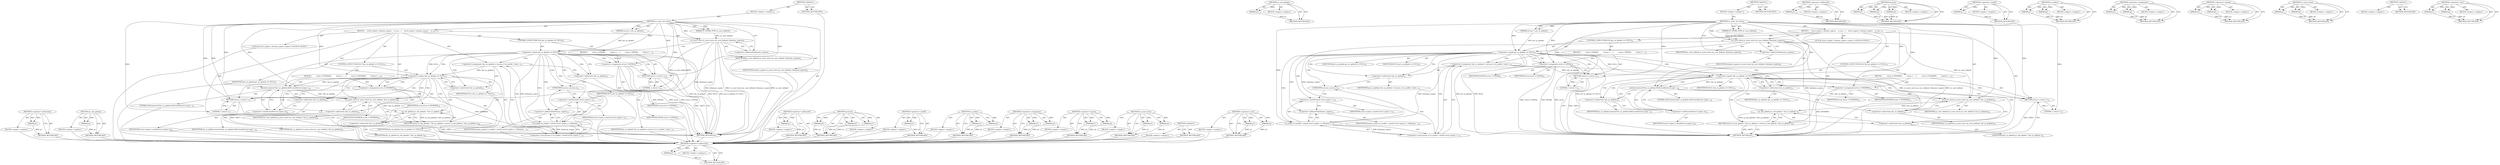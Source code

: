 digraph "&lt;operator&gt;.cast" {
vulnerable_104 [label=<(METHOD,&lt;operator&gt;.indirection)>];
vulnerable_105 [label=<(PARAM,p1)>];
vulnerable_106 [label=<(BLOCK,&lt;empty&gt;,&lt;empty&gt;)>];
vulnerable_107 [label=<(METHOD_RETURN,ANY)>];
vulnerable_128 [label=<(METHOD,yy_init_globals)>];
vulnerable_129 [label=<(PARAM,p1)>];
vulnerable_130 [label=<(BLOCK,&lt;empty&gt;,&lt;empty&gt;)>];
vulnerable_131 [label=<(METHOD_RETURN,ANY)>];
vulnerable_6 [label=<(METHOD,&lt;global&gt;)<SUB>1</SUB>>];
vulnerable_7 [label=<(BLOCK,&lt;empty&gt;,&lt;empty&gt;)<SUB>1</SUB>>];
vulnerable_8 [label=<(METHOD,re_yylex_init_extra)<SUB>1</SUB>>];
vulnerable_9 [label=<(PARAM,YY_EXTRA_TYPE yy_user_defined)<SUB>1</SUB>>];
vulnerable_10 [label=<(PARAM,yyscan_t* ptr_yy_globals)<SUB>1</SUB>>];
vulnerable_11 [label=<(BLOCK,{
    struct yyguts_t dummy_yyguts;

    re_yys...,{
    struct yyguts_t dummy_yyguts;

    re_yys...)<SUB>3</SUB>>];
vulnerable_12 [label="<(LOCAL,struct yyguts_t dummy_yyguts: yyguts_t)<SUB>4</SUB>>"];
vulnerable_13 [label=<(re_yyset_extra,re_yyset_extra (yy_user_defined, &amp;dummy_yyguts))<SUB>6</SUB>>];
vulnerable_14 [label=<(IDENTIFIER,yy_user_defined,re_yyset_extra (yy_user_defined, &amp;dummy_yyguts))<SUB>6</SUB>>];
vulnerable_15 [label=<(&lt;operator&gt;.addressOf,&amp;dummy_yyguts)<SUB>6</SUB>>];
vulnerable_16 [label=<(IDENTIFIER,dummy_yyguts,re_yyset_extra (yy_user_defined, &amp;dummy_yyguts))<SUB>6</SUB>>];
vulnerable_17 [label=<(CONTROL_STRUCTURE,IF,if (ptr_yy_globals == NULL))<SUB>8</SUB>>];
vulnerable_18 [label=<(&lt;operator&gt;.equals,ptr_yy_globals == NULL)<SUB>8</SUB>>];
vulnerable_19 [label=<(IDENTIFIER,ptr_yy_globals,ptr_yy_globals == NULL)<SUB>8</SUB>>];
vulnerable_20 [label=<(IDENTIFIER,NULL,ptr_yy_globals == NULL)<SUB>8</SUB>>];
vulnerable_21 [label=<(BLOCK,{
         errno = EINVAL;
         return 1;
 ...,{
         errno = EINVAL;
         return 1;
 ...)<SUB>8</SUB>>];
vulnerable_22 [label=<(&lt;operator&gt;.assignment,errno = EINVAL)<SUB>9</SUB>>];
vulnerable_23 [label=<(IDENTIFIER,errno,errno = EINVAL)<SUB>9</SUB>>];
vulnerable_24 [label=<(IDENTIFIER,EINVAL,errno = EINVAL)<SUB>9</SUB>>];
vulnerable_25 [label=<(RETURN,return 1;,return 1;)<SUB>10</SUB>>];
vulnerable_26 [label=<(LITERAL,1,return 1;)<SUB>10</SUB>>];
vulnerable_27 [label=<(&lt;operator&gt;.assignment,*ptr_yy_globals = (yyscan_t) re_yyalloc ( sizeo...)<SUB>12</SUB>>];
vulnerable_28 [label=<(&lt;operator&gt;.indirection,*ptr_yy_globals)<SUB>12</SUB>>];
vulnerable_29 [label=<(IDENTIFIER,ptr_yy_globals,*ptr_yy_globals = (yyscan_t) re_yyalloc ( sizeo...)<SUB>12</SUB>>];
vulnerable_30 [label=<(&lt;operator&gt;.cast,(yyscan_t) re_yyalloc ( sizeof( struct yyguts_t...)<SUB>12</SUB>>];
vulnerable_31 [label=<(UNKNOWN,yyscan_t,yyscan_t)<SUB>12</SUB>>];
vulnerable_32 [label=<(re_yyalloc,re_yyalloc ( sizeof( struct yyguts_t ), &amp;dummy_...)<SUB>12</SUB>>];
vulnerable_33 [label=<(&lt;operator&gt;.sizeOf,sizeof( struct yyguts_t ))<SUB>12</SUB>>];
vulnerable_34 [label=<(IDENTIFIER,struct yyguts_t,sizeof( struct yyguts_t ))<SUB>12</SUB>>];
vulnerable_35 [label=<(&lt;operator&gt;.addressOf,&amp;dummy_yyguts)<SUB>12</SUB>>];
vulnerable_36 [label=<(IDENTIFIER,dummy_yyguts,re_yyalloc ( sizeof( struct yyguts_t ), &amp;dummy_...)<SUB>12</SUB>>];
vulnerable_37 [label=<(CONTROL_STRUCTURE,IF,if (*ptr_yy_globals == NULL))<SUB>13</SUB>>];
vulnerable_38 [label=<(&lt;operator&gt;.equals,*ptr_yy_globals == NULL)<SUB>13</SUB>>];
vulnerable_39 [label=<(&lt;operator&gt;.indirection,*ptr_yy_globals)<SUB>13</SUB>>];
vulnerable_40 [label=<(IDENTIFIER,ptr_yy_globals,*ptr_yy_globals == NULL)<SUB>13</SUB>>];
vulnerable_41 [label=<(IDENTIFIER,NULL,*ptr_yy_globals == NULL)<SUB>13</SUB>>];
vulnerable_42 [label=<(BLOCK,{
         errno = ENOMEM;
         return 1;
 ...,{
         errno = ENOMEM;
         return 1;
 ...)<SUB>13</SUB>>];
vulnerable_43 [label=<(&lt;operator&gt;.assignment,errno = ENOMEM)<SUB>14</SUB>>];
vulnerable_44 [label=<(IDENTIFIER,errno,errno = ENOMEM)<SUB>14</SUB>>];
vulnerable_45 [label=<(IDENTIFIER,ENOMEM,errno = ENOMEM)<SUB>14</SUB>>];
vulnerable_46 [label=<(RETURN,return 1;,return 1;)<SUB>15</SUB>>];
vulnerable_47 [label=<(LITERAL,1,return 1;)<SUB>15</SUB>>];
vulnerable_48 [label=<(memset,memset(*ptr_yy_globals,0x00,sizeof(struct yygut...)<SUB>19</SUB>>];
vulnerable_49 [label=<(&lt;operator&gt;.indirection,*ptr_yy_globals)<SUB>19</SUB>>];
vulnerable_50 [label=<(IDENTIFIER,ptr_yy_globals,memset(*ptr_yy_globals,0x00,sizeof(struct yygut...)<SUB>19</SUB>>];
vulnerable_51 [label=<(LITERAL,0x00,memset(*ptr_yy_globals,0x00,sizeof(struct yygut...)<SUB>19</SUB>>];
vulnerable_52 [label=<(&lt;operator&gt;.sizeOf,sizeof(struct yyguts_t))<SUB>19</SUB>>];
vulnerable_53 [label=<(IDENTIFIER,struct yyguts_t,sizeof(struct yyguts_t))<SUB>19</SUB>>];
vulnerable_54 [label=<(re_yyset_extra,re_yyset_extra (yy_user_defined, *ptr_yy_globals))<SUB>20</SUB>>];
vulnerable_55 [label=<(IDENTIFIER,yy_user_defined,re_yyset_extra (yy_user_defined, *ptr_yy_globals))<SUB>20</SUB>>];
vulnerable_56 [label=<(&lt;operator&gt;.indirection,*ptr_yy_globals)<SUB>20</SUB>>];
vulnerable_57 [label=<(IDENTIFIER,ptr_yy_globals,re_yyset_extra (yy_user_defined, *ptr_yy_globals))<SUB>20</SUB>>];
vulnerable_58 [label=<(RETURN,return yy_init_globals ( *ptr_yy_globals );,return yy_init_globals ( *ptr_yy_globals );)<SUB>21</SUB>>];
vulnerable_59 [label=<(yy_init_globals,yy_init_globals ( *ptr_yy_globals ))<SUB>21</SUB>>];
vulnerable_60 [label=<(&lt;operator&gt;.indirection,*ptr_yy_globals)<SUB>21</SUB>>];
vulnerable_61 [label=<(IDENTIFIER,ptr_yy_globals,yy_init_globals ( *ptr_yy_globals ))<SUB>21</SUB>>];
vulnerable_62 [label=<(METHOD_RETURN,int)<SUB>1</SUB>>];
vulnerable_64 [label=<(METHOD_RETURN,ANY)<SUB>1</SUB>>];
vulnerable_90 [label=<(METHOD,&lt;operator&gt;.addressOf)>];
vulnerable_91 [label=<(PARAM,p1)>];
vulnerable_92 [label=<(BLOCK,&lt;empty&gt;,&lt;empty&gt;)>];
vulnerable_93 [label=<(METHOD_RETURN,ANY)>];
vulnerable_122 [label=<(METHOD,memset)>];
vulnerable_123 [label=<(PARAM,p1)>];
vulnerable_124 [label=<(PARAM,p2)>];
vulnerable_125 [label=<(PARAM,p3)>];
vulnerable_126 [label=<(BLOCK,&lt;empty&gt;,&lt;empty&gt;)>];
vulnerable_127 [label=<(METHOD_RETURN,ANY)>];
vulnerable_118 [label=<(METHOD,&lt;operator&gt;.sizeOf)>];
vulnerable_119 [label=<(PARAM,p1)>];
vulnerable_120 [label=<(BLOCK,&lt;empty&gt;,&lt;empty&gt;)>];
vulnerable_121 [label=<(METHOD_RETURN,ANY)>];
vulnerable_113 [label=<(METHOD,re_yyalloc)>];
vulnerable_114 [label=<(PARAM,p1)>];
vulnerable_115 [label=<(PARAM,p2)>];
vulnerable_116 [label=<(BLOCK,&lt;empty&gt;,&lt;empty&gt;)>];
vulnerable_117 [label=<(METHOD_RETURN,ANY)>];
vulnerable_99 [label=<(METHOD,&lt;operator&gt;.assignment)>];
vulnerable_100 [label=<(PARAM,p1)>];
vulnerable_101 [label=<(PARAM,p2)>];
vulnerable_102 [label=<(BLOCK,&lt;empty&gt;,&lt;empty&gt;)>];
vulnerable_103 [label=<(METHOD_RETURN,ANY)>];
vulnerable_94 [label=<(METHOD,&lt;operator&gt;.equals)>];
vulnerable_95 [label=<(PARAM,p1)>];
vulnerable_96 [label=<(PARAM,p2)>];
vulnerable_97 [label=<(BLOCK,&lt;empty&gt;,&lt;empty&gt;)>];
vulnerable_98 [label=<(METHOD_RETURN,ANY)>];
vulnerable_85 [label=<(METHOD,re_yyset_extra)>];
vulnerable_86 [label=<(PARAM,p1)>];
vulnerable_87 [label=<(PARAM,p2)>];
vulnerable_88 [label=<(BLOCK,&lt;empty&gt;,&lt;empty&gt;)>];
vulnerable_89 [label=<(METHOD_RETURN,ANY)>];
vulnerable_79 [label=<(METHOD,&lt;global&gt;)<SUB>1</SUB>>];
vulnerable_80 [label=<(BLOCK,&lt;empty&gt;,&lt;empty&gt;)>];
vulnerable_81 [label=<(METHOD_RETURN,ANY)>];
vulnerable_108 [label=<(METHOD,&lt;operator&gt;.cast)>];
vulnerable_109 [label=<(PARAM,p1)>];
vulnerable_110 [label=<(PARAM,p2)>];
vulnerable_111 [label=<(BLOCK,&lt;empty&gt;,&lt;empty&gt;)>];
vulnerable_112 [label=<(METHOD_RETURN,ANY)>];
fixed_104 [label=<(METHOD,&lt;operator&gt;.indirection)>];
fixed_105 [label=<(PARAM,p1)>];
fixed_106 [label=<(BLOCK,&lt;empty&gt;,&lt;empty&gt;)>];
fixed_107 [label=<(METHOD_RETURN,ANY)>];
fixed_128 [label=<(METHOD,yy_init_globals)>];
fixed_129 [label=<(PARAM,p1)>];
fixed_130 [label=<(BLOCK,&lt;empty&gt;,&lt;empty&gt;)>];
fixed_131 [label=<(METHOD_RETURN,ANY)>];
fixed_6 [label=<(METHOD,&lt;global&gt;)<SUB>1</SUB>>];
fixed_7 [label=<(BLOCK,&lt;empty&gt;,&lt;empty&gt;)<SUB>1</SUB>>];
fixed_8 [label=<(METHOD,re_yylex_init_extra)<SUB>1</SUB>>];
fixed_9 [label=<(PARAM,YY_EXTRA_TYPE yy_user_defined)<SUB>1</SUB>>];
fixed_10 [label=<(PARAM,yyscan_t* ptr_yy_globals)<SUB>1</SUB>>];
fixed_11 [label=<(BLOCK,{
    struct yyguts_t dummy_yyguts;

    re_yys...,{
    struct yyguts_t dummy_yyguts;

    re_yys...)<SUB>3</SUB>>];
fixed_12 [label="<(LOCAL,struct yyguts_t dummy_yyguts: yyguts_t)<SUB>4</SUB>>"];
fixed_13 [label=<(re_yyset_extra,re_yyset_extra (yy_user_defined, &amp;dummy_yyguts))<SUB>6</SUB>>];
fixed_14 [label=<(IDENTIFIER,yy_user_defined,re_yyset_extra (yy_user_defined, &amp;dummy_yyguts))<SUB>6</SUB>>];
fixed_15 [label=<(&lt;operator&gt;.addressOf,&amp;dummy_yyguts)<SUB>6</SUB>>];
fixed_16 [label=<(IDENTIFIER,dummy_yyguts,re_yyset_extra (yy_user_defined, &amp;dummy_yyguts))<SUB>6</SUB>>];
fixed_17 [label=<(CONTROL_STRUCTURE,IF,if (ptr_yy_globals == NULL))<SUB>8</SUB>>];
fixed_18 [label=<(&lt;operator&gt;.equals,ptr_yy_globals == NULL)<SUB>8</SUB>>];
fixed_19 [label=<(IDENTIFIER,ptr_yy_globals,ptr_yy_globals == NULL)<SUB>8</SUB>>];
fixed_20 [label=<(IDENTIFIER,NULL,ptr_yy_globals == NULL)<SUB>8</SUB>>];
fixed_21 [label=<(BLOCK,{
         errno = EINVAL;
         return 1;
 ...,{
         errno = EINVAL;
         return 1;
 ...)<SUB>8</SUB>>];
fixed_22 [label=<(&lt;operator&gt;.assignment,errno = EINVAL)<SUB>9</SUB>>];
fixed_23 [label=<(IDENTIFIER,errno,errno = EINVAL)<SUB>9</SUB>>];
fixed_24 [label=<(IDENTIFIER,EINVAL,errno = EINVAL)<SUB>9</SUB>>];
fixed_25 [label=<(RETURN,return 1;,return 1;)<SUB>10</SUB>>];
fixed_26 [label=<(LITERAL,1,return 1;)<SUB>10</SUB>>];
fixed_27 [label=<(&lt;operator&gt;.assignment,*ptr_yy_globals = (yyscan_t) re_yyalloc ( sizeo...)<SUB>13</SUB>>];
fixed_28 [label=<(&lt;operator&gt;.indirection,*ptr_yy_globals)<SUB>13</SUB>>];
fixed_29 [label=<(IDENTIFIER,ptr_yy_globals,*ptr_yy_globals = (yyscan_t) re_yyalloc ( sizeo...)<SUB>13</SUB>>];
fixed_30 [label=<(&lt;operator&gt;.cast,(yyscan_t) re_yyalloc ( sizeof( struct yyguts_t...)<SUB>13</SUB>>];
fixed_31 [label=<(UNKNOWN,yyscan_t,yyscan_t)<SUB>13</SUB>>];
fixed_32 [label=<(re_yyalloc,re_yyalloc ( sizeof( struct yyguts_t ), &amp;dummy_...)<SUB>13</SUB>>];
fixed_33 [label=<(&lt;operator&gt;.sizeOf,sizeof( struct yyguts_t ))<SUB>13</SUB>>];
fixed_34 [label=<(IDENTIFIER,struct yyguts_t,sizeof( struct yyguts_t ))<SUB>13</SUB>>];
fixed_35 [label=<(&lt;operator&gt;.addressOf,&amp;dummy_yyguts)<SUB>13</SUB>>];
fixed_36 [label=<(IDENTIFIER,dummy_yyguts,re_yyalloc ( sizeof( struct yyguts_t ), &amp;dummy_...)<SUB>13</SUB>>];
fixed_37 [label=<(CONTROL_STRUCTURE,IF,if (*ptr_yy_globals == NULL))<SUB>15</SUB>>];
fixed_38 [label=<(&lt;operator&gt;.equals,*ptr_yy_globals == NULL)<SUB>15</SUB>>];
fixed_39 [label=<(&lt;operator&gt;.indirection,*ptr_yy_globals)<SUB>15</SUB>>];
fixed_40 [label=<(IDENTIFIER,ptr_yy_globals,*ptr_yy_globals == NULL)<SUB>15</SUB>>];
fixed_41 [label=<(IDENTIFIER,NULL,*ptr_yy_globals == NULL)<SUB>15</SUB>>];
fixed_42 [label=<(BLOCK,{
         errno = ENOMEM;
         return 1;
 ...,{
         errno = ENOMEM;
         return 1;
 ...)<SUB>15</SUB>>];
fixed_43 [label=<(&lt;operator&gt;.assignment,errno = ENOMEM)<SUB>16</SUB>>];
fixed_44 [label=<(IDENTIFIER,errno,errno = ENOMEM)<SUB>16</SUB>>];
fixed_45 [label=<(IDENTIFIER,ENOMEM,errno = ENOMEM)<SUB>16</SUB>>];
fixed_46 [label=<(RETURN,return 1;,return 1;)<SUB>17</SUB>>];
fixed_47 [label=<(LITERAL,1,return 1;)<SUB>17</SUB>>];
fixed_48 [label=<(memset,memset(*ptr_yy_globals,0x00,sizeof(struct yygut...)<SUB>22</SUB>>];
fixed_49 [label=<(&lt;operator&gt;.indirection,*ptr_yy_globals)<SUB>22</SUB>>];
fixed_50 [label=<(IDENTIFIER,ptr_yy_globals,memset(*ptr_yy_globals,0x00,sizeof(struct yygut...)<SUB>22</SUB>>];
fixed_51 [label=<(LITERAL,0x00,memset(*ptr_yy_globals,0x00,sizeof(struct yygut...)<SUB>22</SUB>>];
fixed_52 [label=<(&lt;operator&gt;.sizeOf,sizeof(struct yyguts_t))<SUB>22</SUB>>];
fixed_53 [label=<(IDENTIFIER,struct yyguts_t,sizeof(struct yyguts_t))<SUB>22</SUB>>];
fixed_54 [label=<(re_yyset_extra,re_yyset_extra (yy_user_defined, *ptr_yy_globals))<SUB>24</SUB>>];
fixed_55 [label=<(IDENTIFIER,yy_user_defined,re_yyset_extra (yy_user_defined, *ptr_yy_globals))<SUB>24</SUB>>];
fixed_56 [label=<(&lt;operator&gt;.indirection,*ptr_yy_globals)<SUB>24</SUB>>];
fixed_57 [label=<(IDENTIFIER,ptr_yy_globals,re_yyset_extra (yy_user_defined, *ptr_yy_globals))<SUB>24</SUB>>];
fixed_58 [label=<(RETURN,return yy_init_globals ( *ptr_yy_globals );,return yy_init_globals ( *ptr_yy_globals );)<SUB>26</SUB>>];
fixed_59 [label=<(yy_init_globals,yy_init_globals ( *ptr_yy_globals ))<SUB>26</SUB>>];
fixed_60 [label=<(&lt;operator&gt;.indirection,*ptr_yy_globals)<SUB>26</SUB>>];
fixed_61 [label=<(IDENTIFIER,ptr_yy_globals,yy_init_globals ( *ptr_yy_globals ))<SUB>26</SUB>>];
fixed_62 [label=<(METHOD_RETURN,int)<SUB>1</SUB>>];
fixed_64 [label=<(METHOD_RETURN,ANY)<SUB>1</SUB>>];
fixed_90 [label=<(METHOD,&lt;operator&gt;.addressOf)>];
fixed_91 [label=<(PARAM,p1)>];
fixed_92 [label=<(BLOCK,&lt;empty&gt;,&lt;empty&gt;)>];
fixed_93 [label=<(METHOD_RETURN,ANY)>];
fixed_122 [label=<(METHOD,memset)>];
fixed_123 [label=<(PARAM,p1)>];
fixed_124 [label=<(PARAM,p2)>];
fixed_125 [label=<(PARAM,p3)>];
fixed_126 [label=<(BLOCK,&lt;empty&gt;,&lt;empty&gt;)>];
fixed_127 [label=<(METHOD_RETURN,ANY)>];
fixed_118 [label=<(METHOD,&lt;operator&gt;.sizeOf)>];
fixed_119 [label=<(PARAM,p1)>];
fixed_120 [label=<(BLOCK,&lt;empty&gt;,&lt;empty&gt;)>];
fixed_121 [label=<(METHOD_RETURN,ANY)>];
fixed_113 [label=<(METHOD,re_yyalloc)>];
fixed_114 [label=<(PARAM,p1)>];
fixed_115 [label=<(PARAM,p2)>];
fixed_116 [label=<(BLOCK,&lt;empty&gt;,&lt;empty&gt;)>];
fixed_117 [label=<(METHOD_RETURN,ANY)>];
fixed_99 [label=<(METHOD,&lt;operator&gt;.assignment)>];
fixed_100 [label=<(PARAM,p1)>];
fixed_101 [label=<(PARAM,p2)>];
fixed_102 [label=<(BLOCK,&lt;empty&gt;,&lt;empty&gt;)>];
fixed_103 [label=<(METHOD_RETURN,ANY)>];
fixed_94 [label=<(METHOD,&lt;operator&gt;.equals)>];
fixed_95 [label=<(PARAM,p1)>];
fixed_96 [label=<(PARAM,p2)>];
fixed_97 [label=<(BLOCK,&lt;empty&gt;,&lt;empty&gt;)>];
fixed_98 [label=<(METHOD_RETURN,ANY)>];
fixed_85 [label=<(METHOD,re_yyset_extra)>];
fixed_86 [label=<(PARAM,p1)>];
fixed_87 [label=<(PARAM,p2)>];
fixed_88 [label=<(BLOCK,&lt;empty&gt;,&lt;empty&gt;)>];
fixed_89 [label=<(METHOD_RETURN,ANY)>];
fixed_79 [label=<(METHOD,&lt;global&gt;)<SUB>1</SUB>>];
fixed_80 [label=<(BLOCK,&lt;empty&gt;,&lt;empty&gt;)>];
fixed_81 [label=<(METHOD_RETURN,ANY)>];
fixed_108 [label=<(METHOD,&lt;operator&gt;.cast)>];
fixed_109 [label=<(PARAM,p1)>];
fixed_110 [label=<(PARAM,p2)>];
fixed_111 [label=<(BLOCK,&lt;empty&gt;,&lt;empty&gt;)>];
fixed_112 [label=<(METHOD_RETURN,ANY)>];
vulnerable_104 -> vulnerable_105  [key=0, label="AST: "];
vulnerable_104 -> vulnerable_105  [key=1, label="DDG: "];
vulnerable_104 -> vulnerable_106  [key=0, label="AST: "];
vulnerable_104 -> vulnerable_107  [key=0, label="AST: "];
vulnerable_104 -> vulnerable_107  [key=1, label="CFG: "];
vulnerable_105 -> vulnerable_107  [key=0, label="DDG: p1"];
vulnerable_128 -> vulnerable_129  [key=0, label="AST: "];
vulnerable_128 -> vulnerable_129  [key=1, label="DDG: "];
vulnerable_128 -> vulnerable_130  [key=0, label="AST: "];
vulnerable_128 -> vulnerable_131  [key=0, label="AST: "];
vulnerable_128 -> vulnerable_131  [key=1, label="CFG: "];
vulnerable_129 -> vulnerable_131  [key=0, label="DDG: p1"];
vulnerable_6 -> vulnerable_7  [key=0, label="AST: "];
vulnerable_6 -> vulnerable_64  [key=0, label="AST: "];
vulnerable_6 -> vulnerable_64  [key=1, label="CFG: "];
vulnerable_7 -> vulnerable_8  [key=0, label="AST: "];
vulnerable_8 -> vulnerable_9  [key=0, label="AST: "];
vulnerable_8 -> vulnerable_9  [key=1, label="DDG: "];
vulnerable_8 -> vulnerable_10  [key=0, label="AST: "];
vulnerable_8 -> vulnerable_10  [key=1, label="DDG: "];
vulnerable_8 -> vulnerable_11  [key=0, label="AST: "];
vulnerable_8 -> vulnerable_62  [key=0, label="AST: "];
vulnerable_8 -> vulnerable_15  [key=0, label="CFG: "];
vulnerable_8 -> vulnerable_13  [key=0, label="DDG: "];
vulnerable_8 -> vulnerable_48  [key=0, label="DDG: "];
vulnerable_8 -> vulnerable_54  [key=0, label="DDG: "];
vulnerable_8 -> vulnerable_18  [key=0, label="DDG: "];
vulnerable_8 -> vulnerable_22  [key=0, label="DDG: "];
vulnerable_8 -> vulnerable_25  [key=0, label="DDG: "];
vulnerable_8 -> vulnerable_38  [key=0, label="DDG: "];
vulnerable_8 -> vulnerable_43  [key=0, label="DDG: "];
vulnerable_8 -> vulnerable_46  [key=0, label="DDG: "];
vulnerable_8 -> vulnerable_26  [key=0, label="DDG: "];
vulnerable_8 -> vulnerable_32  [key=0, label="DDG: "];
vulnerable_8 -> vulnerable_47  [key=0, label="DDG: "];
vulnerable_9 -> vulnerable_13  [key=0, label="DDG: yy_user_defined"];
vulnerable_10 -> vulnerable_18  [key=0, label="DDG: ptr_yy_globals"];
vulnerable_11 -> vulnerable_12  [key=0, label="AST: "];
vulnerable_11 -> vulnerable_13  [key=0, label="AST: "];
vulnerable_11 -> vulnerable_17  [key=0, label="AST: "];
vulnerable_11 -> vulnerable_27  [key=0, label="AST: "];
vulnerable_11 -> vulnerable_37  [key=0, label="AST: "];
vulnerable_11 -> vulnerable_48  [key=0, label="AST: "];
vulnerable_11 -> vulnerable_54  [key=0, label="AST: "];
vulnerable_11 -> vulnerable_58  [key=0, label="AST: "];
vulnerable_13 -> vulnerable_14  [key=0, label="AST: "];
vulnerable_13 -> vulnerable_15  [key=0, label="AST: "];
vulnerable_13 -> vulnerable_18  [key=0, label="CFG: "];
vulnerable_13 -> vulnerable_62  [key=0, label="DDG: yy_user_defined"];
vulnerable_13 -> vulnerable_62  [key=1, label="DDG: &amp;dummy_yyguts"];
vulnerable_13 -> vulnerable_62  [key=2, label="DDG: re_yyset_extra (yy_user_defined, &amp;dummy_yyguts)"];
vulnerable_13 -> vulnerable_54  [key=0, label="DDG: yy_user_defined"];
vulnerable_13 -> vulnerable_32  [key=0, label="DDG: &amp;dummy_yyguts"];
vulnerable_15 -> vulnerable_16  [key=0, label="AST: "];
vulnerable_15 -> vulnerable_13  [key=0, label="CFG: "];
vulnerable_17 -> vulnerable_18  [key=0, label="AST: "];
vulnerable_17 -> vulnerable_21  [key=0, label="AST: "];
vulnerable_18 -> vulnerable_19  [key=0, label="AST: "];
vulnerable_18 -> vulnerable_20  [key=0, label="AST: "];
vulnerable_18 -> vulnerable_22  [key=0, label="CFG: "];
vulnerable_18 -> vulnerable_22  [key=1, label="CDG: "];
vulnerable_18 -> vulnerable_28  [key=0, label="CFG: "];
vulnerable_18 -> vulnerable_28  [key=1, label="CDG: "];
vulnerable_18 -> vulnerable_62  [key=0, label="DDG: ptr_yy_globals"];
vulnerable_18 -> vulnerable_62  [key=1, label="DDG: NULL"];
vulnerable_18 -> vulnerable_62  [key=2, label="DDG: ptr_yy_globals == NULL"];
vulnerable_18 -> vulnerable_38  [key=0, label="DDG: NULL"];
vulnerable_18 -> vulnerable_38  [key=1, label="CDG: "];
vulnerable_18 -> vulnerable_30  [key=0, label="CDG: "];
vulnerable_18 -> vulnerable_32  [key=0, label="CDG: "];
vulnerable_18 -> vulnerable_33  [key=0, label="CDG: "];
vulnerable_18 -> vulnerable_25  [key=0, label="CDG: "];
vulnerable_18 -> vulnerable_27  [key=0, label="CDG: "];
vulnerable_18 -> vulnerable_35  [key=0, label="CDG: "];
vulnerable_18 -> vulnerable_39  [key=0, label="CDG: "];
vulnerable_18 -> vulnerable_31  [key=0, label="CDG: "];
vulnerable_21 -> vulnerable_22  [key=0, label="AST: "];
vulnerable_21 -> vulnerable_25  [key=0, label="AST: "];
vulnerable_22 -> vulnerable_23  [key=0, label="AST: "];
vulnerable_22 -> vulnerable_24  [key=0, label="AST: "];
vulnerable_22 -> vulnerable_25  [key=0, label="CFG: "];
vulnerable_22 -> vulnerable_62  [key=0, label="DDG: errno"];
vulnerable_22 -> vulnerable_62  [key=1, label="DDG: errno = EINVAL"];
vulnerable_22 -> vulnerable_62  [key=2, label="DDG: EINVAL"];
vulnerable_25 -> vulnerable_26  [key=0, label="AST: "];
vulnerable_25 -> vulnerable_62  [key=0, label="CFG: "];
vulnerable_25 -> vulnerable_62  [key=1, label="DDG: &lt;RET&gt;"];
vulnerable_26 -> vulnerable_25  [key=0, label="DDG: 1"];
vulnerable_27 -> vulnerable_28  [key=0, label="AST: "];
vulnerable_27 -> vulnerable_30  [key=0, label="AST: "];
vulnerable_27 -> vulnerable_39  [key=0, label="CFG: "];
vulnerable_27 -> vulnerable_38  [key=0, label="DDG: *ptr_yy_globals"];
vulnerable_28 -> vulnerable_29  [key=0, label="AST: "];
vulnerable_28 -> vulnerable_31  [key=0, label="CFG: "];
vulnerable_30 -> vulnerable_31  [key=0, label="AST: "];
vulnerable_30 -> vulnerable_32  [key=0, label="AST: "];
vulnerable_30 -> vulnerable_27  [key=0, label="CFG: "];
vulnerable_31 -> vulnerable_33  [key=0, label="CFG: "];
vulnerable_32 -> vulnerable_33  [key=0, label="AST: "];
vulnerable_32 -> vulnerable_35  [key=0, label="AST: "];
vulnerable_32 -> vulnerable_30  [key=0, label="CFG: "];
vulnerable_32 -> vulnerable_30  [key=1, label="DDG: &amp;dummy_yyguts"];
vulnerable_32 -> vulnerable_27  [key=0, label="DDG: &amp;dummy_yyguts"];
vulnerable_33 -> vulnerable_34  [key=0, label="AST: "];
vulnerable_33 -> vulnerable_35  [key=0, label="CFG: "];
vulnerable_35 -> vulnerable_36  [key=0, label="AST: "];
vulnerable_35 -> vulnerable_32  [key=0, label="CFG: "];
vulnerable_37 -> vulnerable_38  [key=0, label="AST: "];
vulnerable_37 -> vulnerable_42  [key=0, label="AST: "];
vulnerable_38 -> vulnerable_39  [key=0, label="AST: "];
vulnerable_38 -> vulnerable_41  [key=0, label="AST: "];
vulnerable_38 -> vulnerable_43  [key=0, label="CFG: "];
vulnerable_38 -> vulnerable_43  [key=1, label="CDG: "];
vulnerable_38 -> vulnerable_49  [key=0, label="CFG: "];
vulnerable_38 -> vulnerable_49  [key=1, label="CDG: "];
vulnerable_38 -> vulnerable_48  [key=0, label="DDG: *ptr_yy_globals"];
vulnerable_38 -> vulnerable_48  [key=1, label="CDG: "];
vulnerable_38 -> vulnerable_58  [key=0, label="CDG: "];
vulnerable_38 -> vulnerable_60  [key=0, label="CDG: "];
vulnerable_38 -> vulnerable_52  [key=0, label="CDG: "];
vulnerable_38 -> vulnerable_46  [key=0, label="CDG: "];
vulnerable_38 -> vulnerable_56  [key=0, label="CDG: "];
vulnerable_38 -> vulnerable_59  [key=0, label="CDG: "];
vulnerable_38 -> vulnerable_54  [key=0, label="CDG: "];
vulnerable_39 -> vulnerable_40  [key=0, label="AST: "];
vulnerable_39 -> vulnerable_38  [key=0, label="CFG: "];
vulnerable_42 -> vulnerable_43  [key=0, label="AST: "];
vulnerable_42 -> vulnerable_46  [key=0, label="AST: "];
vulnerable_43 -> vulnerable_44  [key=0, label="AST: "];
vulnerable_43 -> vulnerable_45  [key=0, label="AST: "];
vulnerable_43 -> vulnerable_46  [key=0, label="CFG: "];
vulnerable_43 -> vulnerable_62  [key=0, label="DDG: ENOMEM"];
vulnerable_46 -> vulnerable_47  [key=0, label="AST: "];
vulnerable_46 -> vulnerable_62  [key=0, label="CFG: "];
vulnerable_46 -> vulnerable_62  [key=1, label="DDG: &lt;RET&gt;"];
vulnerable_47 -> vulnerable_46  [key=0, label="DDG: 1"];
vulnerable_48 -> vulnerable_49  [key=0, label="AST: "];
vulnerable_48 -> vulnerable_51  [key=0, label="AST: "];
vulnerable_48 -> vulnerable_52  [key=0, label="AST: "];
vulnerable_48 -> vulnerable_56  [key=0, label="CFG: "];
vulnerable_48 -> vulnerable_54  [key=0, label="DDG: *ptr_yy_globals"];
vulnerable_49 -> vulnerable_50  [key=0, label="AST: "];
vulnerable_49 -> vulnerable_52  [key=0, label="CFG: "];
vulnerable_52 -> vulnerable_53  [key=0, label="AST: "];
vulnerable_52 -> vulnerable_48  [key=0, label="CFG: "];
vulnerable_54 -> vulnerable_55  [key=0, label="AST: "];
vulnerable_54 -> vulnerable_56  [key=0, label="AST: "];
vulnerable_54 -> vulnerable_60  [key=0, label="CFG: "];
vulnerable_54 -> vulnerable_59  [key=0, label="DDG: *ptr_yy_globals"];
vulnerable_56 -> vulnerable_57  [key=0, label="AST: "];
vulnerable_56 -> vulnerable_54  [key=0, label="CFG: "];
vulnerable_58 -> vulnerable_59  [key=0, label="AST: "];
vulnerable_58 -> vulnerable_62  [key=0, label="CFG: "];
vulnerable_58 -> vulnerable_62  [key=1, label="DDG: &lt;RET&gt;"];
vulnerable_59 -> vulnerable_60  [key=0, label="AST: "];
vulnerable_59 -> vulnerable_58  [key=0, label="CFG: "];
vulnerable_59 -> vulnerable_58  [key=1, label="DDG: yy_init_globals ( *ptr_yy_globals )"];
vulnerable_60 -> vulnerable_61  [key=0, label="AST: "];
vulnerable_60 -> vulnerable_59  [key=0, label="CFG: "];
vulnerable_90 -> vulnerable_91  [key=0, label="AST: "];
vulnerable_90 -> vulnerable_91  [key=1, label="DDG: "];
vulnerable_90 -> vulnerable_92  [key=0, label="AST: "];
vulnerable_90 -> vulnerable_93  [key=0, label="AST: "];
vulnerable_90 -> vulnerable_93  [key=1, label="CFG: "];
vulnerable_91 -> vulnerable_93  [key=0, label="DDG: p1"];
vulnerable_122 -> vulnerable_123  [key=0, label="AST: "];
vulnerable_122 -> vulnerable_123  [key=1, label="DDG: "];
vulnerable_122 -> vulnerable_126  [key=0, label="AST: "];
vulnerable_122 -> vulnerable_124  [key=0, label="AST: "];
vulnerable_122 -> vulnerable_124  [key=1, label="DDG: "];
vulnerable_122 -> vulnerable_127  [key=0, label="AST: "];
vulnerable_122 -> vulnerable_127  [key=1, label="CFG: "];
vulnerable_122 -> vulnerable_125  [key=0, label="AST: "];
vulnerable_122 -> vulnerable_125  [key=1, label="DDG: "];
vulnerable_123 -> vulnerable_127  [key=0, label="DDG: p1"];
vulnerable_124 -> vulnerable_127  [key=0, label="DDG: p2"];
vulnerable_125 -> vulnerable_127  [key=0, label="DDG: p3"];
vulnerable_118 -> vulnerable_119  [key=0, label="AST: "];
vulnerable_118 -> vulnerable_119  [key=1, label="DDG: "];
vulnerable_118 -> vulnerable_120  [key=0, label="AST: "];
vulnerable_118 -> vulnerable_121  [key=0, label="AST: "];
vulnerable_118 -> vulnerable_121  [key=1, label="CFG: "];
vulnerable_119 -> vulnerable_121  [key=0, label="DDG: p1"];
vulnerable_113 -> vulnerable_114  [key=0, label="AST: "];
vulnerable_113 -> vulnerable_114  [key=1, label="DDG: "];
vulnerable_113 -> vulnerable_116  [key=0, label="AST: "];
vulnerable_113 -> vulnerable_115  [key=0, label="AST: "];
vulnerable_113 -> vulnerable_115  [key=1, label="DDG: "];
vulnerable_113 -> vulnerable_117  [key=0, label="AST: "];
vulnerable_113 -> vulnerable_117  [key=1, label="CFG: "];
vulnerable_114 -> vulnerable_117  [key=0, label="DDG: p1"];
vulnerable_115 -> vulnerable_117  [key=0, label="DDG: p2"];
vulnerable_99 -> vulnerable_100  [key=0, label="AST: "];
vulnerable_99 -> vulnerable_100  [key=1, label="DDG: "];
vulnerable_99 -> vulnerable_102  [key=0, label="AST: "];
vulnerable_99 -> vulnerable_101  [key=0, label="AST: "];
vulnerable_99 -> vulnerable_101  [key=1, label="DDG: "];
vulnerable_99 -> vulnerable_103  [key=0, label="AST: "];
vulnerable_99 -> vulnerable_103  [key=1, label="CFG: "];
vulnerable_100 -> vulnerable_103  [key=0, label="DDG: p1"];
vulnerable_101 -> vulnerable_103  [key=0, label="DDG: p2"];
vulnerable_94 -> vulnerable_95  [key=0, label="AST: "];
vulnerable_94 -> vulnerable_95  [key=1, label="DDG: "];
vulnerable_94 -> vulnerable_97  [key=0, label="AST: "];
vulnerable_94 -> vulnerable_96  [key=0, label="AST: "];
vulnerable_94 -> vulnerable_96  [key=1, label="DDG: "];
vulnerable_94 -> vulnerable_98  [key=0, label="AST: "];
vulnerable_94 -> vulnerable_98  [key=1, label="CFG: "];
vulnerable_95 -> vulnerable_98  [key=0, label="DDG: p1"];
vulnerable_96 -> vulnerable_98  [key=0, label="DDG: p2"];
vulnerable_85 -> vulnerable_86  [key=0, label="AST: "];
vulnerable_85 -> vulnerable_86  [key=1, label="DDG: "];
vulnerable_85 -> vulnerable_88  [key=0, label="AST: "];
vulnerable_85 -> vulnerable_87  [key=0, label="AST: "];
vulnerable_85 -> vulnerable_87  [key=1, label="DDG: "];
vulnerable_85 -> vulnerable_89  [key=0, label="AST: "];
vulnerable_85 -> vulnerable_89  [key=1, label="CFG: "];
vulnerable_86 -> vulnerable_89  [key=0, label="DDG: p1"];
vulnerable_87 -> vulnerable_89  [key=0, label="DDG: p2"];
vulnerable_79 -> vulnerable_80  [key=0, label="AST: "];
vulnerable_79 -> vulnerable_81  [key=0, label="AST: "];
vulnerable_79 -> vulnerable_81  [key=1, label="CFG: "];
vulnerable_108 -> vulnerable_109  [key=0, label="AST: "];
vulnerable_108 -> vulnerable_109  [key=1, label="DDG: "];
vulnerable_108 -> vulnerable_111  [key=0, label="AST: "];
vulnerable_108 -> vulnerable_110  [key=0, label="AST: "];
vulnerable_108 -> vulnerable_110  [key=1, label="DDG: "];
vulnerable_108 -> vulnerable_112  [key=0, label="AST: "];
vulnerable_108 -> vulnerable_112  [key=1, label="CFG: "];
vulnerable_109 -> vulnerable_112  [key=0, label="DDG: p1"];
vulnerable_110 -> vulnerable_112  [key=0, label="DDG: p2"];
fixed_104 -> fixed_105  [key=0, label="AST: "];
fixed_104 -> fixed_105  [key=1, label="DDG: "];
fixed_104 -> fixed_106  [key=0, label="AST: "];
fixed_104 -> fixed_107  [key=0, label="AST: "];
fixed_104 -> fixed_107  [key=1, label="CFG: "];
fixed_105 -> fixed_107  [key=0, label="DDG: p1"];
fixed_106 -> vulnerable_104  [key=0];
fixed_107 -> vulnerable_104  [key=0];
fixed_128 -> fixed_129  [key=0, label="AST: "];
fixed_128 -> fixed_129  [key=1, label="DDG: "];
fixed_128 -> fixed_130  [key=0, label="AST: "];
fixed_128 -> fixed_131  [key=0, label="AST: "];
fixed_128 -> fixed_131  [key=1, label="CFG: "];
fixed_129 -> fixed_131  [key=0, label="DDG: p1"];
fixed_130 -> vulnerable_104  [key=0];
fixed_131 -> vulnerable_104  [key=0];
fixed_6 -> fixed_7  [key=0, label="AST: "];
fixed_6 -> fixed_64  [key=0, label="AST: "];
fixed_6 -> fixed_64  [key=1, label="CFG: "];
fixed_7 -> fixed_8  [key=0, label="AST: "];
fixed_8 -> fixed_9  [key=0, label="AST: "];
fixed_8 -> fixed_9  [key=1, label="DDG: "];
fixed_8 -> fixed_10  [key=0, label="AST: "];
fixed_8 -> fixed_10  [key=1, label="DDG: "];
fixed_8 -> fixed_11  [key=0, label="AST: "];
fixed_8 -> fixed_62  [key=0, label="AST: "];
fixed_8 -> fixed_15  [key=0, label="CFG: "];
fixed_8 -> fixed_13  [key=0, label="DDG: "];
fixed_8 -> fixed_48  [key=0, label="DDG: "];
fixed_8 -> fixed_54  [key=0, label="DDG: "];
fixed_8 -> fixed_18  [key=0, label="DDG: "];
fixed_8 -> fixed_22  [key=0, label="DDG: "];
fixed_8 -> fixed_25  [key=0, label="DDG: "];
fixed_8 -> fixed_38  [key=0, label="DDG: "];
fixed_8 -> fixed_43  [key=0, label="DDG: "];
fixed_8 -> fixed_46  [key=0, label="DDG: "];
fixed_8 -> fixed_26  [key=0, label="DDG: "];
fixed_8 -> fixed_32  [key=0, label="DDG: "];
fixed_8 -> fixed_47  [key=0, label="DDG: "];
fixed_9 -> fixed_13  [key=0, label="DDG: yy_user_defined"];
fixed_10 -> fixed_18  [key=0, label="DDG: ptr_yy_globals"];
fixed_11 -> fixed_12  [key=0, label="AST: "];
fixed_11 -> fixed_13  [key=0, label="AST: "];
fixed_11 -> fixed_17  [key=0, label="AST: "];
fixed_11 -> fixed_27  [key=0, label="AST: "];
fixed_11 -> fixed_37  [key=0, label="AST: "];
fixed_11 -> fixed_48  [key=0, label="AST: "];
fixed_11 -> fixed_54  [key=0, label="AST: "];
fixed_11 -> fixed_58  [key=0, label="AST: "];
fixed_12 -> vulnerable_104  [key=0];
fixed_13 -> fixed_14  [key=0, label="AST: "];
fixed_13 -> fixed_15  [key=0, label="AST: "];
fixed_13 -> fixed_18  [key=0, label="CFG: "];
fixed_13 -> fixed_62  [key=0, label="DDG: yy_user_defined"];
fixed_13 -> fixed_62  [key=1, label="DDG: &amp;dummy_yyguts"];
fixed_13 -> fixed_62  [key=2, label="DDG: re_yyset_extra (yy_user_defined, &amp;dummy_yyguts)"];
fixed_13 -> fixed_54  [key=0, label="DDG: yy_user_defined"];
fixed_13 -> fixed_32  [key=0, label="DDG: &amp;dummy_yyguts"];
fixed_14 -> vulnerable_104  [key=0];
fixed_15 -> fixed_16  [key=0, label="AST: "];
fixed_15 -> fixed_13  [key=0, label="CFG: "];
fixed_16 -> vulnerable_104  [key=0];
fixed_17 -> fixed_18  [key=0, label="AST: "];
fixed_17 -> fixed_21  [key=0, label="AST: "];
fixed_18 -> fixed_19  [key=0, label="AST: "];
fixed_18 -> fixed_20  [key=0, label="AST: "];
fixed_18 -> fixed_22  [key=0, label="CFG: "];
fixed_18 -> fixed_22  [key=1, label="CDG: "];
fixed_18 -> fixed_28  [key=0, label="CFG: "];
fixed_18 -> fixed_28  [key=1, label="CDG: "];
fixed_18 -> fixed_62  [key=0, label="DDG: ptr_yy_globals"];
fixed_18 -> fixed_62  [key=1, label="DDG: NULL"];
fixed_18 -> fixed_62  [key=2, label="DDG: ptr_yy_globals == NULL"];
fixed_18 -> fixed_38  [key=0, label="DDG: NULL"];
fixed_18 -> fixed_38  [key=1, label="CDG: "];
fixed_18 -> fixed_30  [key=0, label="CDG: "];
fixed_18 -> fixed_32  [key=0, label="CDG: "];
fixed_18 -> fixed_33  [key=0, label="CDG: "];
fixed_18 -> fixed_25  [key=0, label="CDG: "];
fixed_18 -> fixed_27  [key=0, label="CDG: "];
fixed_18 -> fixed_35  [key=0, label="CDG: "];
fixed_18 -> fixed_39  [key=0, label="CDG: "];
fixed_18 -> fixed_31  [key=0, label="CDG: "];
fixed_19 -> vulnerable_104  [key=0];
fixed_20 -> vulnerable_104  [key=0];
fixed_21 -> fixed_22  [key=0, label="AST: "];
fixed_21 -> fixed_25  [key=0, label="AST: "];
fixed_22 -> fixed_23  [key=0, label="AST: "];
fixed_22 -> fixed_24  [key=0, label="AST: "];
fixed_22 -> fixed_25  [key=0, label="CFG: "];
fixed_22 -> fixed_62  [key=0, label="DDG: errno"];
fixed_22 -> fixed_62  [key=1, label="DDG: errno = EINVAL"];
fixed_22 -> fixed_62  [key=2, label="DDG: EINVAL"];
fixed_23 -> vulnerable_104  [key=0];
fixed_24 -> vulnerable_104  [key=0];
fixed_25 -> fixed_26  [key=0, label="AST: "];
fixed_25 -> fixed_62  [key=0, label="CFG: "];
fixed_25 -> fixed_62  [key=1, label="DDG: &lt;RET&gt;"];
fixed_26 -> fixed_25  [key=0, label="DDG: 1"];
fixed_27 -> fixed_28  [key=0, label="AST: "];
fixed_27 -> fixed_30  [key=0, label="AST: "];
fixed_27 -> fixed_39  [key=0, label="CFG: "];
fixed_27 -> fixed_38  [key=0, label="DDG: *ptr_yy_globals"];
fixed_28 -> fixed_29  [key=0, label="AST: "];
fixed_28 -> fixed_31  [key=0, label="CFG: "];
fixed_29 -> vulnerable_104  [key=0];
fixed_30 -> fixed_31  [key=0, label="AST: "];
fixed_30 -> fixed_32  [key=0, label="AST: "];
fixed_30 -> fixed_27  [key=0, label="CFG: "];
fixed_31 -> fixed_33  [key=0, label="CFG: "];
fixed_32 -> fixed_33  [key=0, label="AST: "];
fixed_32 -> fixed_35  [key=0, label="AST: "];
fixed_32 -> fixed_30  [key=0, label="CFG: "];
fixed_32 -> fixed_30  [key=1, label="DDG: &amp;dummy_yyguts"];
fixed_32 -> fixed_27  [key=0, label="DDG: &amp;dummy_yyguts"];
fixed_33 -> fixed_34  [key=0, label="AST: "];
fixed_33 -> fixed_35  [key=0, label="CFG: "];
fixed_34 -> vulnerable_104  [key=0];
fixed_35 -> fixed_36  [key=0, label="AST: "];
fixed_35 -> fixed_32  [key=0, label="CFG: "];
fixed_36 -> vulnerable_104  [key=0];
fixed_37 -> fixed_38  [key=0, label="AST: "];
fixed_37 -> fixed_42  [key=0, label="AST: "];
fixed_38 -> fixed_39  [key=0, label="AST: "];
fixed_38 -> fixed_41  [key=0, label="AST: "];
fixed_38 -> fixed_43  [key=0, label="CFG: "];
fixed_38 -> fixed_43  [key=1, label="CDG: "];
fixed_38 -> fixed_49  [key=0, label="CFG: "];
fixed_38 -> fixed_49  [key=1, label="CDG: "];
fixed_38 -> fixed_48  [key=0, label="DDG: *ptr_yy_globals"];
fixed_38 -> fixed_48  [key=1, label="CDG: "];
fixed_38 -> fixed_58  [key=0, label="CDG: "];
fixed_38 -> fixed_60  [key=0, label="CDG: "];
fixed_38 -> fixed_52  [key=0, label="CDG: "];
fixed_38 -> fixed_46  [key=0, label="CDG: "];
fixed_38 -> fixed_56  [key=0, label="CDG: "];
fixed_38 -> fixed_59  [key=0, label="CDG: "];
fixed_38 -> fixed_54  [key=0, label="CDG: "];
fixed_39 -> fixed_40  [key=0, label="AST: "];
fixed_39 -> fixed_38  [key=0, label="CFG: "];
fixed_40 -> vulnerable_104  [key=0];
fixed_41 -> vulnerable_104  [key=0];
fixed_42 -> fixed_43  [key=0, label="AST: "];
fixed_42 -> fixed_46  [key=0, label="AST: "];
fixed_43 -> fixed_44  [key=0, label="AST: "];
fixed_43 -> fixed_45  [key=0, label="AST: "];
fixed_43 -> fixed_46  [key=0, label="CFG: "];
fixed_43 -> fixed_62  [key=0, label="DDG: ENOMEM"];
fixed_44 -> vulnerable_104  [key=0];
fixed_45 -> vulnerable_104  [key=0];
fixed_46 -> fixed_47  [key=0, label="AST: "];
fixed_46 -> fixed_62  [key=0, label="CFG: "];
fixed_46 -> fixed_62  [key=1, label="DDG: &lt;RET&gt;"];
fixed_47 -> fixed_46  [key=0, label="DDG: 1"];
fixed_48 -> fixed_49  [key=0, label="AST: "];
fixed_48 -> fixed_51  [key=0, label="AST: "];
fixed_48 -> fixed_52  [key=0, label="AST: "];
fixed_48 -> fixed_56  [key=0, label="CFG: "];
fixed_48 -> fixed_54  [key=0, label="DDG: *ptr_yy_globals"];
fixed_49 -> fixed_50  [key=0, label="AST: "];
fixed_49 -> fixed_52  [key=0, label="CFG: "];
fixed_50 -> vulnerable_104  [key=0];
fixed_51 -> vulnerable_104  [key=0];
fixed_52 -> fixed_53  [key=0, label="AST: "];
fixed_52 -> fixed_48  [key=0, label="CFG: "];
fixed_53 -> vulnerable_104  [key=0];
fixed_54 -> fixed_55  [key=0, label="AST: "];
fixed_54 -> fixed_56  [key=0, label="AST: "];
fixed_54 -> fixed_60  [key=0, label="CFG: "];
fixed_54 -> fixed_59  [key=0, label="DDG: *ptr_yy_globals"];
fixed_55 -> vulnerable_104  [key=0];
fixed_56 -> fixed_57  [key=0, label="AST: "];
fixed_56 -> fixed_54  [key=0, label="CFG: "];
fixed_57 -> vulnerable_104  [key=0];
fixed_58 -> fixed_59  [key=0, label="AST: "];
fixed_58 -> fixed_62  [key=0, label="CFG: "];
fixed_58 -> fixed_62  [key=1, label="DDG: &lt;RET&gt;"];
fixed_59 -> fixed_60  [key=0, label="AST: "];
fixed_59 -> fixed_58  [key=0, label="CFG: "];
fixed_59 -> fixed_58  [key=1, label="DDG: yy_init_globals ( *ptr_yy_globals )"];
fixed_60 -> fixed_61  [key=0, label="AST: "];
fixed_60 -> fixed_59  [key=0, label="CFG: "];
fixed_61 -> vulnerable_104  [key=0];
fixed_62 -> vulnerable_104  [key=0];
fixed_64 -> vulnerable_104  [key=0];
fixed_90 -> fixed_91  [key=0, label="AST: "];
fixed_90 -> fixed_91  [key=1, label="DDG: "];
fixed_90 -> fixed_92  [key=0, label="AST: "];
fixed_90 -> fixed_93  [key=0, label="AST: "];
fixed_90 -> fixed_93  [key=1, label="CFG: "];
fixed_91 -> fixed_93  [key=0, label="DDG: p1"];
fixed_92 -> vulnerable_104  [key=0];
fixed_93 -> vulnerable_104  [key=0];
fixed_122 -> fixed_123  [key=0, label="AST: "];
fixed_122 -> fixed_123  [key=1, label="DDG: "];
fixed_122 -> fixed_126  [key=0, label="AST: "];
fixed_122 -> fixed_124  [key=0, label="AST: "];
fixed_122 -> fixed_124  [key=1, label="DDG: "];
fixed_122 -> fixed_127  [key=0, label="AST: "];
fixed_122 -> fixed_127  [key=1, label="CFG: "];
fixed_122 -> fixed_125  [key=0, label="AST: "];
fixed_122 -> fixed_125  [key=1, label="DDG: "];
fixed_123 -> fixed_127  [key=0, label="DDG: p1"];
fixed_124 -> fixed_127  [key=0, label="DDG: p2"];
fixed_125 -> fixed_127  [key=0, label="DDG: p3"];
fixed_126 -> vulnerable_104  [key=0];
fixed_127 -> vulnerable_104  [key=0];
fixed_118 -> fixed_119  [key=0, label="AST: "];
fixed_118 -> fixed_119  [key=1, label="DDG: "];
fixed_118 -> fixed_120  [key=0, label="AST: "];
fixed_118 -> fixed_121  [key=0, label="AST: "];
fixed_118 -> fixed_121  [key=1, label="CFG: "];
fixed_119 -> fixed_121  [key=0, label="DDG: p1"];
fixed_120 -> vulnerable_104  [key=0];
fixed_121 -> vulnerable_104  [key=0];
fixed_113 -> fixed_114  [key=0, label="AST: "];
fixed_113 -> fixed_114  [key=1, label="DDG: "];
fixed_113 -> fixed_116  [key=0, label="AST: "];
fixed_113 -> fixed_115  [key=0, label="AST: "];
fixed_113 -> fixed_115  [key=1, label="DDG: "];
fixed_113 -> fixed_117  [key=0, label="AST: "];
fixed_113 -> fixed_117  [key=1, label="CFG: "];
fixed_114 -> fixed_117  [key=0, label="DDG: p1"];
fixed_115 -> fixed_117  [key=0, label="DDG: p2"];
fixed_116 -> vulnerable_104  [key=0];
fixed_117 -> vulnerable_104  [key=0];
fixed_99 -> fixed_100  [key=0, label="AST: "];
fixed_99 -> fixed_100  [key=1, label="DDG: "];
fixed_99 -> fixed_102  [key=0, label="AST: "];
fixed_99 -> fixed_101  [key=0, label="AST: "];
fixed_99 -> fixed_101  [key=1, label="DDG: "];
fixed_99 -> fixed_103  [key=0, label="AST: "];
fixed_99 -> fixed_103  [key=1, label="CFG: "];
fixed_100 -> fixed_103  [key=0, label="DDG: p1"];
fixed_101 -> fixed_103  [key=0, label="DDG: p2"];
fixed_102 -> vulnerable_104  [key=0];
fixed_103 -> vulnerable_104  [key=0];
fixed_94 -> fixed_95  [key=0, label="AST: "];
fixed_94 -> fixed_95  [key=1, label="DDG: "];
fixed_94 -> fixed_97  [key=0, label="AST: "];
fixed_94 -> fixed_96  [key=0, label="AST: "];
fixed_94 -> fixed_96  [key=1, label="DDG: "];
fixed_94 -> fixed_98  [key=0, label="AST: "];
fixed_94 -> fixed_98  [key=1, label="CFG: "];
fixed_95 -> fixed_98  [key=0, label="DDG: p1"];
fixed_96 -> fixed_98  [key=0, label="DDG: p2"];
fixed_97 -> vulnerable_104  [key=0];
fixed_98 -> vulnerable_104  [key=0];
fixed_85 -> fixed_86  [key=0, label="AST: "];
fixed_85 -> fixed_86  [key=1, label="DDG: "];
fixed_85 -> fixed_88  [key=0, label="AST: "];
fixed_85 -> fixed_87  [key=0, label="AST: "];
fixed_85 -> fixed_87  [key=1, label="DDG: "];
fixed_85 -> fixed_89  [key=0, label="AST: "];
fixed_85 -> fixed_89  [key=1, label="CFG: "];
fixed_86 -> fixed_89  [key=0, label="DDG: p1"];
fixed_87 -> fixed_89  [key=0, label="DDG: p2"];
fixed_88 -> vulnerable_104  [key=0];
fixed_89 -> vulnerable_104  [key=0];
fixed_79 -> fixed_80  [key=0, label="AST: "];
fixed_79 -> fixed_81  [key=0, label="AST: "];
fixed_79 -> fixed_81  [key=1, label="CFG: "];
fixed_80 -> vulnerable_104  [key=0];
fixed_81 -> vulnerable_104  [key=0];
fixed_108 -> fixed_109  [key=0, label="AST: "];
fixed_108 -> fixed_109  [key=1, label="DDG: "];
fixed_108 -> fixed_111  [key=0, label="AST: "];
fixed_108 -> fixed_110  [key=0, label="AST: "];
fixed_108 -> fixed_110  [key=1, label="DDG: "];
fixed_108 -> fixed_112  [key=0, label="AST: "];
fixed_108 -> fixed_112  [key=1, label="CFG: "];
fixed_109 -> fixed_112  [key=0, label="DDG: p1"];
fixed_110 -> fixed_112  [key=0, label="DDG: p2"];
fixed_111 -> vulnerable_104  [key=0];
fixed_112 -> vulnerable_104  [key=0];
}
